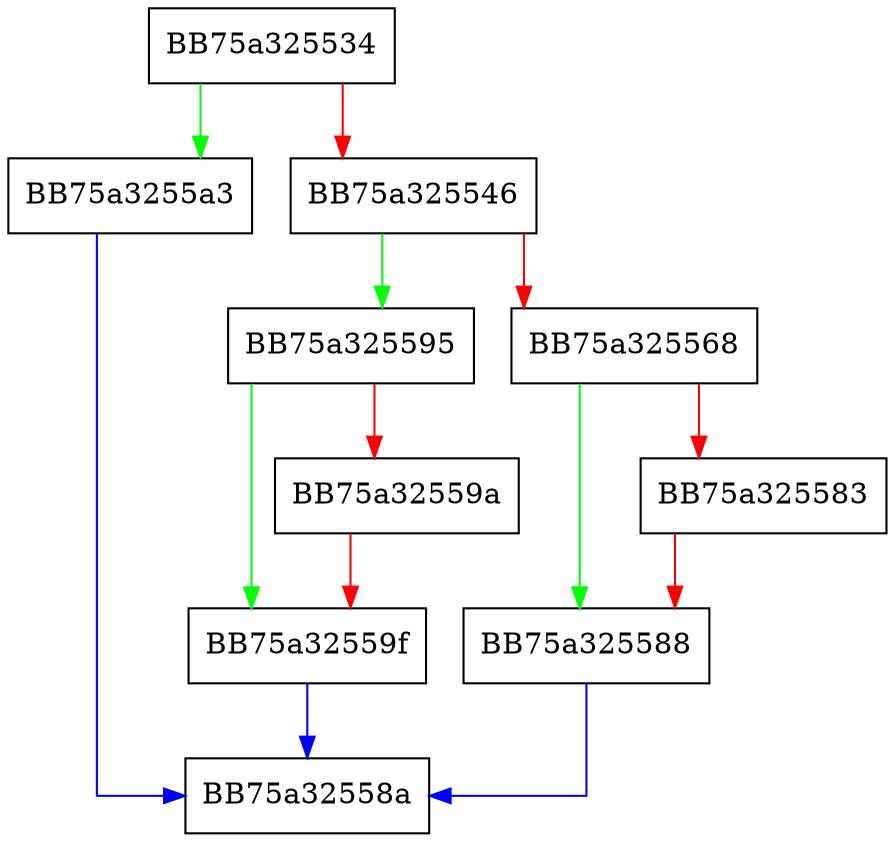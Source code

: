 digraph GetProcessImagePath {
  node [shape="box"];
  graph [splines=ortho];
  BB75a325534 -> BB75a3255a3 [color="green"];
  BB75a325534 -> BB75a325546 [color="red"];
  BB75a325546 -> BB75a325595 [color="green"];
  BB75a325546 -> BB75a325568 [color="red"];
  BB75a325568 -> BB75a325588 [color="green"];
  BB75a325568 -> BB75a325583 [color="red"];
  BB75a325583 -> BB75a325588 [color="red"];
  BB75a325588 -> BB75a32558a [color="blue"];
  BB75a325595 -> BB75a32559f [color="green"];
  BB75a325595 -> BB75a32559a [color="red"];
  BB75a32559a -> BB75a32559f [color="red"];
  BB75a32559f -> BB75a32558a [color="blue"];
  BB75a3255a3 -> BB75a32558a [color="blue"];
}